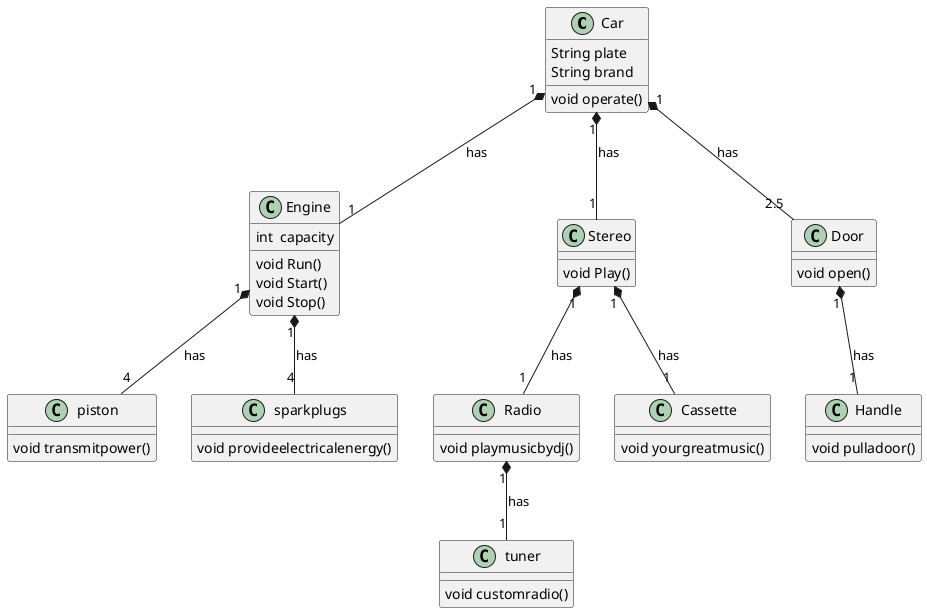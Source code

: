 car.puml
@startuml

class Car {
  String plate
  String brand
  void operate()
}

class Engine {
  int  capacity
  void Run()
  void Start()
  void Stop()

}

class Stereo {
  void Play()

}

class Door {
  void open()

}

class piston {
  void transmitpower()

}


class sparkplugs {
  void provideelectricalenergy()

}

class Radio {
  void playmusicbydj()

}

class Cassette {
  void yourgreatmusic()

}
class tuner {
  void customradio()

}
class Handle {
  void pulladoor()

}
Car "1" *-- "1" Engine : has
Car "1" *-- "1" Stereo : has
Car "1" *-- "2.5" Door : has
Engine "1" *-- "4" piston : has
Engine "1" *-- "4" sparkplugs : has
Stereo "1" *-- "1" Radio : has
Stereo "1" *-- "1" Cassette : has
Radio "1" *-- "1" tuner : has
Door "1" *-- "1" Handle : has

@enduml